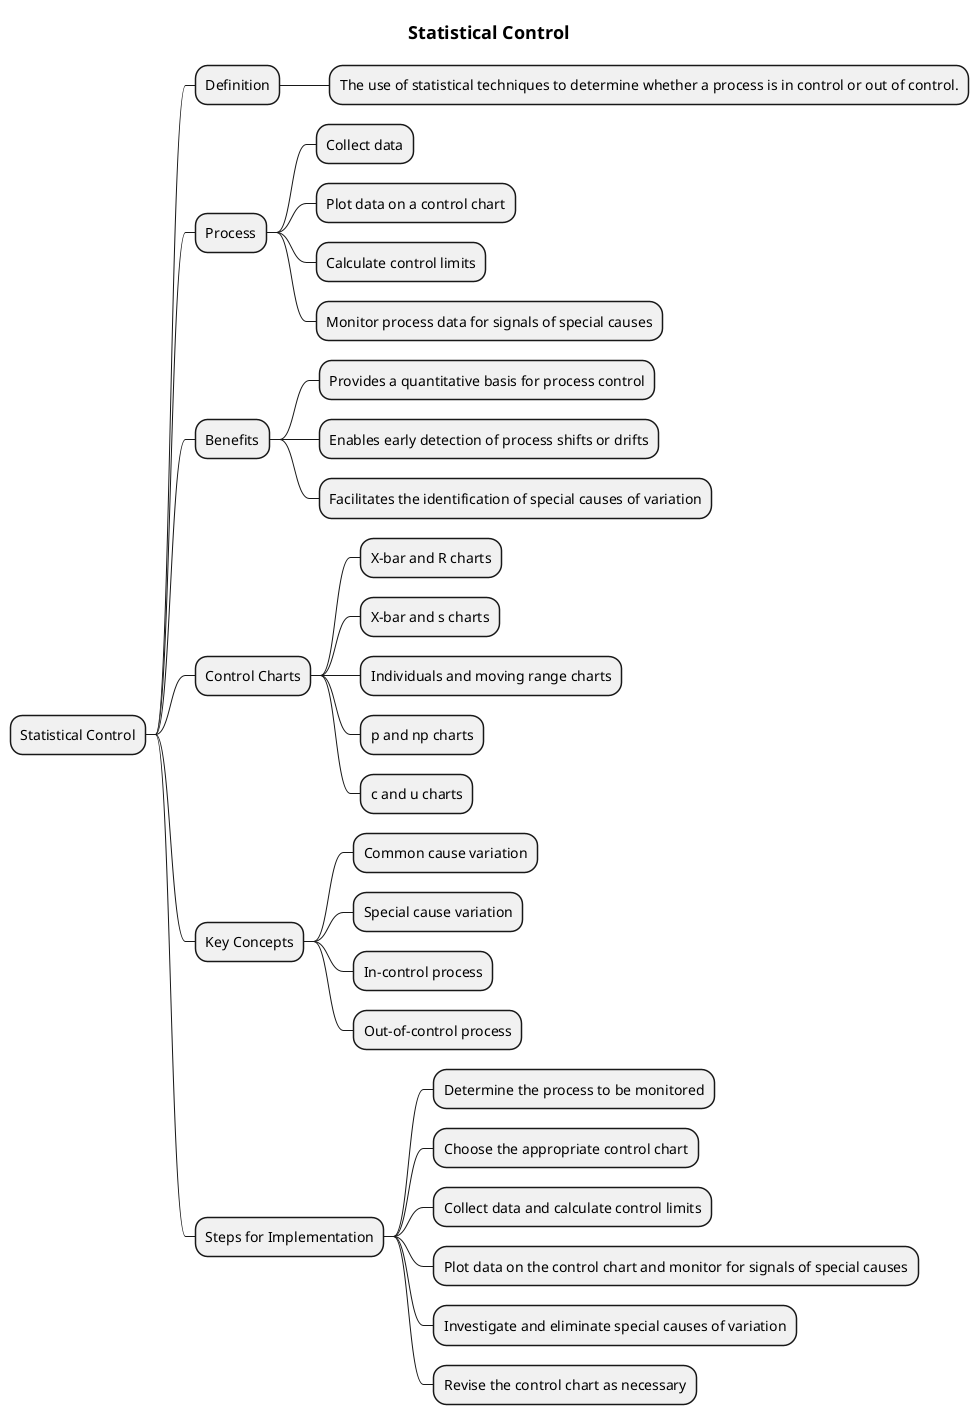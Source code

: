 @startmindmap
title = Statistical Control

* Statistical Control
** Definition
*** The use of statistical techniques to determine whether a process is in control or out of control.
** Process
*** Collect data
*** Plot data on a control chart
*** Calculate control limits
*** Monitor process data for signals of special causes
** Benefits
*** Provides a quantitative basis for process control
*** Enables early detection of process shifts or drifts
*** Facilitates the identification of special causes of variation
** Control Charts
*** X-bar and R charts
*** X-bar and s charts
*** Individuals and moving range charts
*** p and np charts
*** c and u charts
** Key Concepts
*** Common cause variation
*** Special cause variation
*** In-control process
*** Out-of-control process
** Steps for Implementation
*** Determine the process to be monitored
*** Choose the appropriate control chart
*** Collect data and calculate control limits
*** Plot data on the control chart and monitor for signals of special causes
*** Investigate and eliminate special causes of variation
*** Revise the control chart as necessary
@endmindmap
